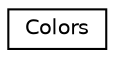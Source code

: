 digraph "Graphical Class Hierarchy"
{
 // INTERACTIVE_SVG=YES
  edge [fontname="Helvetica",fontsize="10",labelfontname="Helvetica",labelfontsize="10"];
  node [fontname="Helvetica",fontsize="10",shape=record];
  rankdir="LR";
  Node1 [label="Colors",height=0.2,width=0.4,color="black", fillcolor="white", style="filled",URL="$d9/d36/class_colors.html"];
}
